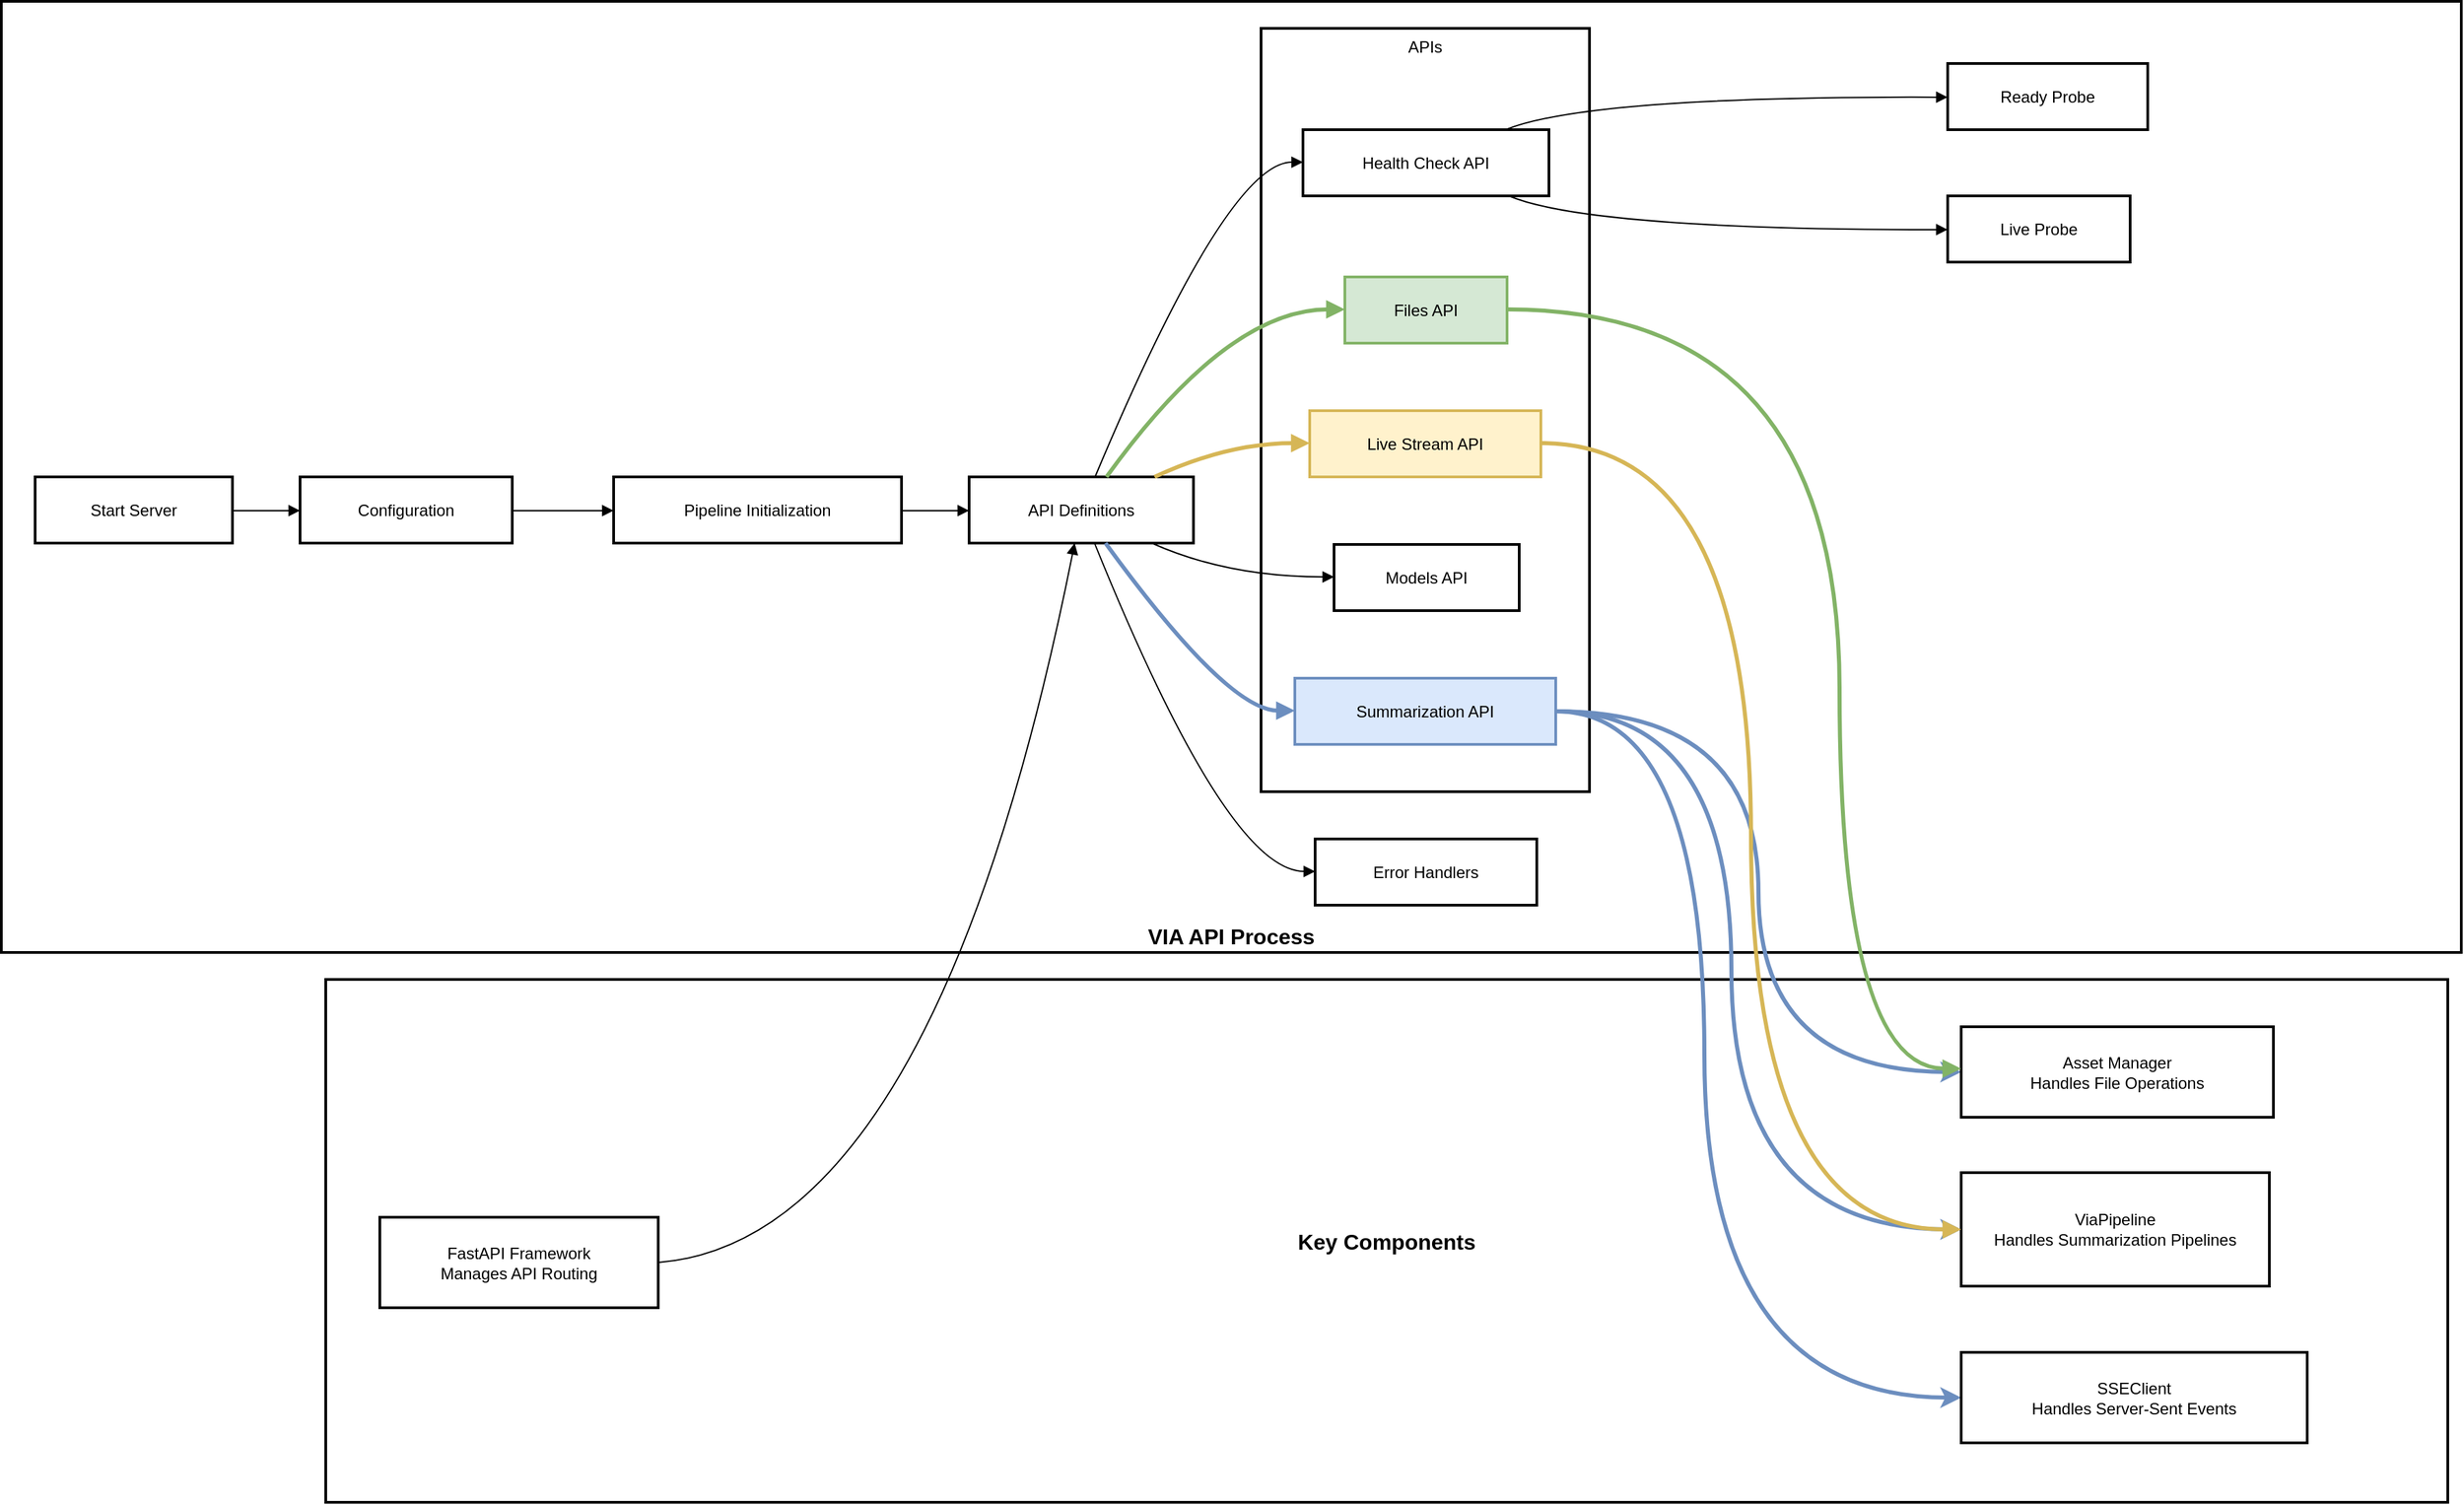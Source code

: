 <mxfile version="24.9.1" pages="5">
  <diagram name="via_pipline.py" id="-bQsaNgwRsByCQ_v_ia1">
    <mxGraphModel dx="1912" dy="984" grid="1" gridSize="10" guides="1" tooltips="1" connect="1" arrows="1" fold="1" page="1" pageScale="1" pageWidth="827" pageHeight="1169" math="0" shadow="0">
      <root>
        <mxCell id="0" />
        <mxCell id="1" parent="0" />
        <mxCell id="suQ4SGihrJFk4x211_iq-1" value="Key Components" style="whiteSpace=wrap;strokeWidth=2;fontSize=16;fontStyle=1" vertex="1" parent="1">
          <mxGeometry x="260" y="744" width="1570" height="387" as="geometry" />
        </mxCell>
        <mxCell id="suQ4SGihrJFk4x211_iq-2" value="VIA API Process" style="whiteSpace=wrap;strokeWidth=2;align=center;verticalAlign=bottom;fontSize=16;fontStyle=1;horizontal=1;" vertex="1" parent="1">
          <mxGeometry x="20" y="20" width="1820" height="704" as="geometry" />
        </mxCell>
        <mxCell id="suQ4SGihrJFk4x211_iq-3" value="APIs" style="whiteSpace=wrap;strokeWidth=2;verticalAlign=top;" vertex="1" parent="1">
          <mxGeometry x="952" y="40" width="243" height="565" as="geometry" />
        </mxCell>
        <mxCell id="suQ4SGihrJFk4x211_iq-4" value="Health Check API" style="whiteSpace=wrap;strokeWidth=2;" vertex="1" parent="1">
          <mxGeometry x="983" y="115" width="182" height="49" as="geometry" />
        </mxCell>
        <mxCell id="suQ4SGihrJFk4x211_iq-5" value="Files API" style="whiteSpace=wrap;strokeWidth=2;fillColor=#d5e8d4;strokeColor=#82b366;" vertex="1" parent="1">
          <mxGeometry x="1014" y="224" width="120" height="49" as="geometry" />
        </mxCell>
        <mxCell id="suQ4SGihrJFk4x211_iq-6" value="Live Stream API" style="whiteSpace=wrap;strokeWidth=2;fillColor=#fff2cc;strokeColor=#d6b656;" vertex="1" parent="1">
          <mxGeometry x="988" y="323" width="171" height="49" as="geometry" />
        </mxCell>
        <mxCell id="suQ4SGihrJFk4x211_iq-7" value="Models API" style="whiteSpace=wrap;strokeWidth=2;" vertex="1" parent="1">
          <mxGeometry x="1006" y="422" width="137" height="49" as="geometry" />
        </mxCell>
        <mxCell id="suQ4SGihrJFk4x211_iq-43" style="edgeStyle=orthogonalEdgeStyle;rounded=0;orthogonalLoop=1;jettySize=auto;html=1;entryX=0;entryY=0.5;entryDx=0;entryDy=0;curved=1;fillColor=#dae8fc;strokeColor=#6c8ebf;strokeWidth=3;" edge="1" parent="1" source="suQ4SGihrJFk4x211_iq-8" target="suQ4SGihrJFk4x211_iq-17">
          <mxGeometry relative="1" as="geometry" />
        </mxCell>
        <mxCell id="suQ4SGihrJFk4x211_iq-44" style="edgeStyle=orthogonalEdgeStyle;rounded=0;orthogonalLoop=1;jettySize=auto;html=1;entryX=0;entryY=0.5;entryDx=0;entryDy=0;curved=1;fillColor=#dae8fc;strokeColor=#6c8ebf;strokeWidth=3;" edge="1" parent="1" source="suQ4SGihrJFk4x211_iq-8" target="suQ4SGihrJFk4x211_iq-18">
          <mxGeometry relative="1" as="geometry">
            <Array as="points">
              <mxPoint x="1300" y="545" />
              <mxPoint x="1300" y="929" />
            </Array>
          </mxGeometry>
        </mxCell>
        <mxCell id="suQ4SGihrJFk4x211_iq-45" style="edgeStyle=orthogonalEdgeStyle;rounded=0;orthogonalLoop=1;jettySize=auto;html=1;entryX=0;entryY=0.5;entryDx=0;entryDy=0;curved=1;fillColor=#dae8fc;strokeColor=#6c8ebf;strokeWidth=3;" edge="1" parent="1" source="suQ4SGihrJFk4x211_iq-8" target="suQ4SGihrJFk4x211_iq-19">
          <mxGeometry relative="1" as="geometry">
            <Array as="points">
              <mxPoint x="1280" y="545" />
              <mxPoint x="1280" y="1053" />
            </Array>
          </mxGeometry>
        </mxCell>
        <mxCell id="suQ4SGihrJFk4x211_iq-8" value="Summarization API" style="whiteSpace=wrap;strokeWidth=2;fillColor=#dae8fc;strokeColor=#6c8ebf;" vertex="1" parent="1">
          <mxGeometry x="977" y="521" width="193" height="49" as="geometry" />
        </mxCell>
        <mxCell id="suQ4SGihrJFk4x211_iq-9" value="Start Server" style="whiteSpace=wrap;strokeWidth=2;" vertex="1" parent="1">
          <mxGeometry x="45" y="372" width="146" height="49" as="geometry" />
        </mxCell>
        <mxCell id="suQ4SGihrJFk4x211_iq-10" value="Configuration" style="whiteSpace=wrap;strokeWidth=2;" vertex="1" parent="1">
          <mxGeometry x="241" y="372" width="157" height="49" as="geometry" />
        </mxCell>
        <mxCell id="suQ4SGihrJFk4x211_iq-11" value="Pipeline Initialization" style="whiteSpace=wrap;strokeWidth=2;" vertex="1" parent="1">
          <mxGeometry x="473" y="372" width="213" height="49" as="geometry" />
        </mxCell>
        <mxCell id="suQ4SGihrJFk4x211_iq-12" value="API Definitions" style="whiteSpace=wrap;strokeWidth=2;" vertex="1" parent="1">
          <mxGeometry x="736" y="372" width="166" height="49" as="geometry" />
        </mxCell>
        <mxCell id="suQ4SGihrJFk4x211_iq-13" value="Error Handlers" style="whiteSpace=wrap;strokeWidth=2;" vertex="1" parent="1">
          <mxGeometry x="992" y="640" width="164" height="49" as="geometry" />
        </mxCell>
        <mxCell id="suQ4SGihrJFk4x211_iq-14" value="Ready Probe" style="whiteSpace=wrap;strokeWidth=2;" vertex="1" parent="1">
          <mxGeometry x="1460" y="66" width="148" height="49" as="geometry" />
        </mxCell>
        <mxCell id="suQ4SGihrJFk4x211_iq-15" value="Live Probe" style="whiteSpace=wrap;strokeWidth=2;" vertex="1" parent="1">
          <mxGeometry x="1460" y="164" width="135" height="49" as="geometry" />
        </mxCell>
        <mxCell id="suQ4SGihrJFk4x211_iq-16" value="FastAPI Framework&#xa;Manages API Routing" style="whiteSpace=wrap;strokeWidth=2;" vertex="1" parent="1">
          <mxGeometry x="300" y="920" width="206" height="67" as="geometry" />
        </mxCell>
        <mxCell id="suQ4SGihrJFk4x211_iq-17" value="Asset Manager&#xa;Handles File Operations" style="whiteSpace=wrap;strokeWidth=2;" vertex="1" parent="1">
          <mxGeometry x="1470" y="779" width="231" height="67" as="geometry" />
        </mxCell>
        <mxCell id="suQ4SGihrJFk4x211_iq-18" value="ViaPipeline&#xa;Handles Summarization Pipelines" style="whiteSpace=wrap;strokeWidth=2;" vertex="1" parent="1">
          <mxGeometry x="1470" y="887" width="228" height="84" as="geometry" />
        </mxCell>
        <mxCell id="suQ4SGihrJFk4x211_iq-19" value="SSEClient&#xa;Handles Server-Sent Events" style="whiteSpace=wrap;strokeWidth=2;" vertex="1" parent="1">
          <mxGeometry x="1470" y="1020" width="256" height="67" as="geometry" />
        </mxCell>
        <mxCell id="suQ4SGihrJFk4x211_iq-20" value="" style="curved=1;startArrow=none;endArrow=block;exitX=1;exitY=0.51;entryX=0;entryY=0.51;rounded=0;" edge="1" parent="1" source="suQ4SGihrJFk4x211_iq-9" target="suQ4SGihrJFk4x211_iq-10">
          <mxGeometry relative="1" as="geometry">
            <Array as="points" />
          </mxGeometry>
        </mxCell>
        <mxCell id="suQ4SGihrJFk4x211_iq-21" value="" style="curved=1;startArrow=none;endArrow=block;exitX=1;exitY=0.51;entryX=0;entryY=0.51;rounded=0;" edge="1" parent="1" source="suQ4SGihrJFk4x211_iq-10" target="suQ4SGihrJFk4x211_iq-11">
          <mxGeometry relative="1" as="geometry">
            <Array as="points" />
          </mxGeometry>
        </mxCell>
        <mxCell id="suQ4SGihrJFk4x211_iq-22" value="" style="curved=1;startArrow=none;endArrow=block;exitX=1;exitY=0.51;entryX=0;entryY=0.51;rounded=0;" edge="1" parent="1" source="suQ4SGihrJFk4x211_iq-11" target="suQ4SGihrJFk4x211_iq-12">
          <mxGeometry relative="1" as="geometry">
            <Array as="points" />
          </mxGeometry>
        </mxCell>
        <mxCell id="suQ4SGihrJFk4x211_iq-23" value="" style="curved=1;startArrow=none;endArrow=block;exitX=0.56;exitY=0.01;entryX=0;entryY=0.49;rounded=0;" edge="1" parent="1" source="suQ4SGihrJFk4x211_iq-12" target="suQ4SGihrJFk4x211_iq-4">
          <mxGeometry relative="1" as="geometry">
            <Array as="points">
              <mxPoint x="927" y="139" />
            </Array>
          </mxGeometry>
        </mxCell>
        <mxCell id="suQ4SGihrJFk4x211_iq-24" value="" style="curved=1;startArrow=none;endArrow=block;exitX=0.61;exitY=0.01;entryX=0;entryY=0.49;rounded=0;fillColor=#d5e8d4;strokeColor=#82b366;strokeWidth=3;" edge="1" parent="1" source="suQ4SGihrJFk4x211_iq-12" target="suQ4SGihrJFk4x211_iq-5">
          <mxGeometry relative="1" as="geometry">
            <Array as="points">
              <mxPoint x="927" y="248" />
            </Array>
          </mxGeometry>
        </mxCell>
        <mxCell id="suQ4SGihrJFk4x211_iq-25" value="" style="curved=1;startArrow=none;endArrow=block;exitX=0.82;exitY=0.01;entryX=0;entryY=0.49;rounded=0;fillColor=#fff2cc;strokeColor=#d6b656;strokeWidth=3;" edge="1" parent="1" source="suQ4SGihrJFk4x211_iq-12" target="suQ4SGihrJFk4x211_iq-6">
          <mxGeometry relative="1" as="geometry">
            <Array as="points">
              <mxPoint x="927" y="347" />
            </Array>
          </mxGeometry>
        </mxCell>
        <mxCell id="suQ4SGihrJFk4x211_iq-26" value="" style="curved=1;startArrow=none;endArrow=block;exitX=0.82;exitY=1.01;entryX=0;entryY=0.49;rounded=0;" edge="1" parent="1" source="suQ4SGihrJFk4x211_iq-12" target="suQ4SGihrJFk4x211_iq-7">
          <mxGeometry relative="1" as="geometry">
            <Array as="points">
              <mxPoint x="927" y="446" />
            </Array>
          </mxGeometry>
        </mxCell>
        <mxCell id="suQ4SGihrJFk4x211_iq-27" value="" style="curved=1;startArrow=none;endArrow=block;exitX=0.61;exitY=1.01;entryX=0;entryY=0.49;rounded=0;fillColor=#dae8fc;strokeColor=#6c8ebf;strokeWidth=3;" edge="1" parent="1" source="suQ4SGihrJFk4x211_iq-12" target="suQ4SGihrJFk4x211_iq-8">
          <mxGeometry relative="1" as="geometry">
            <Array as="points">
              <mxPoint x="927" y="545" />
            </Array>
          </mxGeometry>
        </mxCell>
        <mxCell id="suQ4SGihrJFk4x211_iq-28" value="" style="curved=1;startArrow=none;endArrow=block;exitX=0.56;exitY=1.01;entryX=0;entryY=0.49;rounded=0;" edge="1" parent="1" source="suQ4SGihrJFk4x211_iq-12" target="suQ4SGihrJFk4x211_iq-13">
          <mxGeometry relative="1" as="geometry">
            <Array as="points">
              <mxPoint x="927" y="664" />
            </Array>
          </mxGeometry>
        </mxCell>
        <mxCell id="suQ4SGihrJFk4x211_iq-29" value="" style="curved=1;startArrow=none;endArrow=block;exitX=0.83;exitY=-0.01;entryX=0;entryY=0.51;rounded=0;" edge="1" parent="1" source="suQ4SGihrJFk4x211_iq-4" target="suQ4SGihrJFk4x211_iq-14">
          <mxGeometry relative="1" as="geometry">
            <Array as="points">
              <mxPoint x="1195" y="90" />
            </Array>
          </mxGeometry>
        </mxCell>
        <mxCell id="suQ4SGihrJFk4x211_iq-30" value="" style="curved=1;startArrow=none;endArrow=block;exitX=0.83;exitY=0.99;entryX=0;entryY=0.51;rounded=0;" edge="1" parent="1" source="suQ4SGihrJFk4x211_iq-4" target="suQ4SGihrJFk4x211_iq-15">
          <mxGeometry relative="1" as="geometry">
            <Array as="points">
              <mxPoint x="1195" y="189" />
            </Array>
          </mxGeometry>
        </mxCell>
        <mxCell id="suQ4SGihrJFk4x211_iq-31" value="" style="startArrow=none;endArrow=block;exitX=1;exitY=0.49;rounded=0;edgeStyle=orthogonalEdgeStyle;curved=1;fillColor=#d5e8d4;strokeColor=#82b366;strokeWidth=3;" edge="1" parent="1" source="suQ4SGihrJFk4x211_iq-5">
          <mxGeometry relative="1" as="geometry">
            <Array as="points">
              <mxPoint x="1380" y="248" />
              <mxPoint x="1380" y="810" />
            </Array>
            <mxPoint x="1470" y="810" as="targetPoint" />
          </mxGeometry>
        </mxCell>
        <mxCell id="suQ4SGihrJFk4x211_iq-32" value="" style="startArrow=none;endArrow=block;exitX=1;exitY=0.49;entryX=0;entryY=0.5;rounded=0;entryDx=0;entryDy=0;edgeStyle=orthogonalEdgeStyle;curved=1;fillColor=#fff2cc;strokeColor=#d6b656;strokeWidth=3;" edge="1" parent="1" source="suQ4SGihrJFk4x211_iq-6" target="suQ4SGihrJFk4x211_iq-18">
          <mxGeometry relative="1" as="geometry" />
        </mxCell>
        <mxCell id="suQ4SGihrJFk4x211_iq-36" value="" style="curved=1;startArrow=none;endArrow=block;exitX=1;exitY=0.5;entryX=0.47;entryY=1.01;rounded=0;" edge="1" parent="1" source="suQ4SGihrJFk4x211_iq-16" target="suQ4SGihrJFk4x211_iq-12">
          <mxGeometry relative="1" as="geometry">
            <Array as="points">
              <mxPoint x="711" y="937" />
            </Array>
          </mxGeometry>
        </mxCell>
      </root>
    </mxGraphModel>
  </diagram>
  <diagram id="bR1P8zDqAV5XDnvWCLIB" name="better_via_pipline">
    <mxGraphModel dx="1109" dy="2037" grid="1" gridSize="10" guides="1" tooltips="1" connect="1" arrows="1" fold="1" page="1" pageScale="1" pageWidth="827" pageHeight="1169" math="0" shadow="0">
      <root>
        <mxCell id="0" />
        <mxCell id="1" parent="0" />
        <mxCell id="FegyAu5vltgs20GAI60T-1" value="Exception Handlers" style="whiteSpace=wrap;strokeWidth=2;verticalAlign=top;fontStyle=1;fontFamily=Helvetica;fontSize=20;" vertex="1" parent="1">
          <mxGeometry x="1200" y="220" width="300" height="300" as="geometry" />
        </mxCell>
        <mxCell id="FegyAu5vltgs20GAI60T-10" value="Models API" style="whiteSpace=wrap;strokeWidth=2;verticalAlign=top;fontFamily=Helvetica;fontStyle=1;fontSize=20;" vertex="1" parent="1">
          <mxGeometry x="2120" y="570" width="281" height="248" as="geometry" />
        </mxCell>
        <mxCell id="FegyAu5vltgs20GAI60T-11" value="list_models()" style="whiteSpace=wrap;strokeWidth=2;" vertex="1" parent="FegyAu5vltgs20GAI60T-10">
          <mxGeometry x="72" y="46" width="153" height="49" as="geometry" />
        </mxCell>
        <mxCell id="FegyAu5vltgs20GAI60T-12" value="Return List of Models" style="whiteSpace=wrap;strokeWidth=2;" vertex="1" parent="FegyAu5vltgs20GAI60T-10">
          <mxGeometry x="43" y="170" width="211" height="49" as="geometry" />
        </mxCell>
        <mxCell id="FegyAu5vltgs20GAI60T-13" value="" style="curved=1;startArrow=none;endArrow=block;exitX=0.5;exitY=0.99;entryX=0.5;entryY=-0.01;rounded=0;" edge="1" parent="FegyAu5vltgs20GAI60T-10" source="FegyAu5vltgs20GAI60T-11" target="FegyAu5vltgs20GAI60T-12">
          <mxGeometry relative="1" as="geometry">
            <Array as="points" />
          </mxGeometry>
        </mxCell>
        <mxCell id="FegyAu5vltgs20GAI60T-14" value="Live Stream API" style="whiteSpace=wrap;strokeWidth=2;verticalAlign=top;fontFamily=Helvetica;fontStyle=1;fontSize=20;" vertex="1" parent="1">
          <mxGeometry x="2230" y="290" width="811" height="248" as="geometry" />
        </mxCell>
        <mxCell id="FegyAu5vltgs20GAI60T-15" value="add_live_stream()" style="whiteSpace=wrap;strokeWidth=2;" vertex="1" parent="FegyAu5vltgs20GAI60T-14">
          <mxGeometry x="43" y="46" width="190" height="49" as="geometry" />
        </mxCell>
        <mxCell id="FegyAu5vltgs20GAI60T-16" value="Add Live Stream" style="whiteSpace=wrap;strokeWidth=2;" vertex="1" parent="FegyAu5vltgs20GAI60T-14">
          <mxGeometry x="49" y="170" width="178" height="49" as="geometry" />
        </mxCell>
        <mxCell id="FegyAu5vltgs20GAI60T-17" value="list_live_stream()" style="whiteSpace=wrap;strokeWidth=2;" vertex="1" parent="FegyAu5vltgs20GAI60T-14">
          <mxGeometry x="311" y="46" width="186" height="49" as="geometry" />
        </mxCell>
        <mxCell id="FegyAu5vltgs20GAI60T-18" value="Return List of Live Streams" style="whiteSpace=wrap;strokeWidth=2;" vertex="1" parent="FegyAu5vltgs20GAI60T-14">
          <mxGeometry x="277" y="170" width="254" height="49" as="geometry" />
        </mxCell>
        <mxCell id="FegyAu5vltgs20GAI60T-19" value="delete_live_stream()" style="whiteSpace=wrap;strokeWidth=2;" vertex="1" parent="FegyAu5vltgs20GAI60T-14">
          <mxGeometry x="574" y="46" width="210" height="49" as="geometry" />
        </mxCell>
        <mxCell id="FegyAu5vltgs20GAI60T-20" value="Delete Live Stream" style="whiteSpace=wrap;strokeWidth=2;" vertex="1" parent="FegyAu5vltgs20GAI60T-14">
          <mxGeometry x="581" y="170" width="197" height="49" as="geometry" />
        </mxCell>
        <mxCell id="FegyAu5vltgs20GAI60T-21" value="" style="curved=1;startArrow=none;endArrow=block;exitX=0.5;exitY=0.99;entryX=0.5;entryY=-0.01;rounded=0;" edge="1" parent="FegyAu5vltgs20GAI60T-14" source="FegyAu5vltgs20GAI60T-15" target="FegyAu5vltgs20GAI60T-16">
          <mxGeometry relative="1" as="geometry">
            <Array as="points" />
          </mxGeometry>
        </mxCell>
        <mxCell id="FegyAu5vltgs20GAI60T-22" value="" style="curved=1;startArrow=none;endArrow=block;exitX=0.5;exitY=0.99;entryX=0.5;entryY=-0.01;rounded=0;" edge="1" parent="FegyAu5vltgs20GAI60T-14" source="FegyAu5vltgs20GAI60T-17" target="FegyAu5vltgs20GAI60T-18">
          <mxGeometry relative="1" as="geometry">
            <Array as="points" />
          </mxGeometry>
        </mxCell>
        <mxCell id="FegyAu5vltgs20GAI60T-23" value="" style="curved=1;startArrow=none;endArrow=block;exitX=0.5;exitY=0.99;entryX=0.5;entryY=-0.01;rounded=0;" edge="1" parent="FegyAu5vltgs20GAI60T-14" source="FegyAu5vltgs20GAI60T-19" target="FegyAu5vltgs20GAI60T-20">
          <mxGeometry relative="1" as="geometry">
            <Array as="points" />
          </mxGeometry>
        </mxCell>
        <mxCell id="FegyAu5vltgs20GAI60T-24" value="Files API" style="whiteSpace=wrap;strokeWidth=2;verticalAlign=top;fontFamily=Helvetica;fontStyle=1;fontSize=20;" vertex="1" parent="1">
          <mxGeometry x="1520" y="-120" width="1415" height="372" as="geometry" />
        </mxCell>
        <mxCell id="FegyAu5vltgs20GAI60T-25" value="add_video_file()" style="whiteSpace=wrap;strokeWidth=2;" vertex="1" parent="FegyAu5vltgs20GAI60T-24">
          <mxGeometry x="157" y="46" width="177" height="49" as="geometry" />
        </mxCell>
        <mxCell id="FegyAu5vltgs20GAI60T-26" value="Upload Video File" style="whiteSpace=wrap;strokeWidth=2;" vertex="1" parent="FegyAu5vltgs20GAI60T-24">
          <mxGeometry x="43" y="170" width="186" height="49" as="geometry" />
        </mxCell>
        <mxCell id="FegyAu5vltgs20GAI60T-27" value="Validate File" style="whiteSpace=wrap;strokeWidth=2;" vertex="1" parent="FegyAu5vltgs20GAI60T-24">
          <mxGeometry x="279" y="170" width="151" height="49" as="geometry" />
        </mxCell>
        <mxCell id="FegyAu5vltgs20GAI60T-28" value="Store File" style="whiteSpace=wrap;strokeWidth=2;" vertex="1" parent="FegyAu5vltgs20GAI60T-24">
          <mxGeometry x="290" y="294" width="129" height="49" as="geometry" />
        </mxCell>
        <mxCell id="FegyAu5vltgs20GAI60T-29" value="delete_video_file()" style="whiteSpace=wrap;strokeWidth=2;" vertex="1" parent="FegyAu5vltgs20GAI60T-24">
          <mxGeometry x="480" y="170" width="197" height="49" as="geometry" />
        </mxCell>
        <mxCell id="FegyAu5vltgs20GAI60T-30" value="Delete File" style="whiteSpace=wrap;strokeWidth=2;" vertex="1" parent="FegyAu5vltgs20GAI60T-24">
          <mxGeometry x="509" y="294" width="139" height="49" as="geometry" />
        </mxCell>
        <mxCell id="FegyAu5vltgs20GAI60T-31" value="list_video_files()" style="whiteSpace=wrap;strokeWidth=2;" vertex="1" parent="FegyAu5vltgs20GAI60T-24">
          <mxGeometry x="727" y="170" width="180" height="49" as="geometry" />
        </mxCell>
        <mxCell id="FegyAu5vltgs20GAI60T-32" value="Return List of Files" style="whiteSpace=wrap;strokeWidth=2;" vertex="1" parent="FegyAu5vltgs20GAI60T-24">
          <mxGeometry x="719" y="294" width="195" height="49" as="geometry" />
        </mxCell>
        <mxCell id="FegyAu5vltgs20GAI60T-33" value="get_file_info()" style="whiteSpace=wrap;strokeWidth=2;" vertex="1" parent="FegyAu5vltgs20GAI60T-24">
          <mxGeometry x="969" y="170" width="163" height="49" as="geometry" />
        </mxCell>
        <mxCell id="FegyAu5vltgs20GAI60T-34" value="Return File Info" style="whiteSpace=wrap;strokeWidth=2;" vertex="1" parent="FegyAu5vltgs20GAI60T-24">
          <mxGeometry x="965" y="294" width="172" height="49" as="geometry" />
        </mxCell>
        <mxCell id="FegyAu5vltgs20GAI60T-35" value="get_file_content()" style="whiteSpace=wrap;strokeWidth=2;" vertex="1" parent="FegyAu5vltgs20GAI60T-24">
          <mxGeometry x="1191" y="170" width="191" height="49" as="geometry" />
        </mxCell>
        <mxCell id="FegyAu5vltgs20GAI60T-36" value="Return File Content" style="whiteSpace=wrap;strokeWidth=2;" vertex="1" parent="FegyAu5vltgs20GAI60T-24">
          <mxGeometry x="1186" y="294" width="201" height="49" as="geometry" />
        </mxCell>
        <mxCell id="FegyAu5vltgs20GAI60T-37" value="" style="curved=1;startArrow=none;endArrow=block;exitX=0.25;exitY=0.99;entryX=0.5;entryY=-0.01;rounded=0;" edge="1" parent="FegyAu5vltgs20GAI60T-24" source="FegyAu5vltgs20GAI60T-25" target="FegyAu5vltgs20GAI60T-26">
          <mxGeometry relative="1" as="geometry">
            <Array as="points">
              <mxPoint x="136" y="132" />
            </Array>
          </mxGeometry>
        </mxCell>
        <mxCell id="FegyAu5vltgs20GAI60T-38" value="" style="curved=1;startArrow=none;endArrow=block;exitX=0.74;exitY=0.99;entryX=0.5;entryY=-0.01;rounded=0;" edge="1" parent="FegyAu5vltgs20GAI60T-24" source="FegyAu5vltgs20GAI60T-25" target="FegyAu5vltgs20GAI60T-27">
          <mxGeometry relative="1" as="geometry">
            <Array as="points">
              <mxPoint x="355" y="132" />
            </Array>
          </mxGeometry>
        </mxCell>
        <mxCell id="FegyAu5vltgs20GAI60T-39" value="" style="curved=1;startArrow=none;endArrow=block;exitX=0.5;exitY=0.99;entryX=0.5;entryY=-0.01;rounded=0;" edge="1" parent="FegyAu5vltgs20GAI60T-24" source="FegyAu5vltgs20GAI60T-27" target="FegyAu5vltgs20GAI60T-28">
          <mxGeometry relative="1" as="geometry">
            <Array as="points" />
          </mxGeometry>
        </mxCell>
        <mxCell id="FegyAu5vltgs20GAI60T-40" value="" style="curved=1;startArrow=none;endArrow=block;exitX=0.5;exitY=0.99;entryX=0.5;entryY=-0.01;rounded=0;" edge="1" parent="FegyAu5vltgs20GAI60T-24" source="FegyAu5vltgs20GAI60T-29" target="FegyAu5vltgs20GAI60T-30">
          <mxGeometry relative="1" as="geometry">
            <Array as="points" />
          </mxGeometry>
        </mxCell>
        <mxCell id="FegyAu5vltgs20GAI60T-41" value="" style="curved=1;startArrow=none;endArrow=block;exitX=0.5;exitY=0.99;entryX=0.5;entryY=-0.01;rounded=0;" edge="1" parent="FegyAu5vltgs20GAI60T-24" source="FegyAu5vltgs20GAI60T-31" target="FegyAu5vltgs20GAI60T-32">
          <mxGeometry relative="1" as="geometry">
            <Array as="points" />
          </mxGeometry>
        </mxCell>
        <mxCell id="FegyAu5vltgs20GAI60T-42" value="" style="curved=1;startArrow=none;endArrow=block;exitX=0.5;exitY=0.99;entryX=0.5;entryY=-0.01;rounded=0;" edge="1" parent="FegyAu5vltgs20GAI60T-24" source="FegyAu5vltgs20GAI60T-33" target="FegyAu5vltgs20GAI60T-34">
          <mxGeometry relative="1" as="geometry">
            <Array as="points" />
          </mxGeometry>
        </mxCell>
        <mxCell id="FegyAu5vltgs20GAI60T-43" value="" style="curved=1;startArrow=none;endArrow=block;exitX=0.5;exitY=0.99;entryX=0.5;entryY=-0.01;rounded=0;" edge="1" parent="FegyAu5vltgs20GAI60T-24" source="FegyAu5vltgs20GAI60T-35" target="FegyAu5vltgs20GAI60T-36">
          <mxGeometry relative="1" as="geometry">
            <Array as="points" />
          </mxGeometry>
        </mxCell>
        <mxCell id="FegyAu5vltgs20GAI60T-44" value="Health Check API" style="whiteSpace=wrap;strokeWidth=2;verticalAlign=top;fontFamily=Helvetica;fontStyle=1;fontSize=20;" vertex="1" parent="1">
          <mxGeometry x="1181" y="560" width="573" height="248" as="geometry" />
        </mxCell>
        <mxCell id="FegyAu5vltgs20GAI60T-45" value="health_ready_probe()" style="whiteSpace=wrap;strokeWidth=2;" vertex="1" parent="FegyAu5vltgs20GAI60T-44">
          <mxGeometry x="51" y="46" width="216" height="49" as="geometry" />
        </mxCell>
        <mxCell id="FegyAu5vltgs20GAI60T-46" value="Return Readiness Status" style="whiteSpace=wrap;strokeWidth=2;" vertex="1" parent="FegyAu5vltgs20GAI60T-44">
          <mxGeometry x="43" y="170" width="231" height="49" as="geometry" />
        </mxCell>
        <mxCell id="FegyAu5vltgs20GAI60T-47" value="health_live_probe()" style="whiteSpace=wrap;strokeWidth=2;" vertex="1" parent="FegyAu5vltgs20GAI60T-44">
          <mxGeometry x="334" y="46" width="202" height="49" as="geometry" />
        </mxCell>
        <mxCell id="FegyAu5vltgs20GAI60T-48" value="Return Liveness Status" style="whiteSpace=wrap;strokeWidth=2;" vertex="1" parent="FegyAu5vltgs20GAI60T-44">
          <mxGeometry x="324" y="170" width="221" height="49" as="geometry" />
        </mxCell>
        <mxCell id="FegyAu5vltgs20GAI60T-49" value="" style="curved=1;startArrow=none;endArrow=block;exitX=0.5;exitY=0.99;entryX=0.5;entryY=-0.01;rounded=0;" edge="1" parent="FegyAu5vltgs20GAI60T-44" source="FegyAu5vltgs20GAI60T-45" target="FegyAu5vltgs20GAI60T-46">
          <mxGeometry relative="1" as="geometry">
            <Array as="points" />
          </mxGeometry>
        </mxCell>
        <mxCell id="FegyAu5vltgs20GAI60T-50" value="" style="curved=1;startArrow=none;endArrow=block;exitX=0.5;exitY=0.99;entryX=0.5;entryY=-0.01;rounded=0;" edge="1" parent="FegyAu5vltgs20GAI60T-44" source="FegyAu5vltgs20GAI60T-47" target="FegyAu5vltgs20GAI60T-48">
          <mxGeometry relative="1" as="geometry">
            <Array as="points" />
          </mxGeometry>
        </mxCell>
        <mxCell id="EMij9zx5z_txiVkKHvW7-8" style="edgeStyle=orthogonalEdgeStyle;rounded=0;orthogonalLoop=1;jettySize=auto;html=1;entryX=0;entryY=0.75;entryDx=0;entryDy=0;curved=1;" edge="1" parent="1" source="FegyAu5vltgs20GAI60T-51" target="FegyAu5vltgs20GAI60T-14">
          <mxGeometry relative="1" as="geometry" />
        </mxCell>
        <mxCell id="EMij9zx5z_txiVkKHvW7-9" style="edgeStyle=orthogonalEdgeStyle;rounded=0;orthogonalLoop=1;jettySize=auto;html=1;curved=1;entryX=0.25;entryY=0;entryDx=0;entryDy=0;" edge="1" parent="1" source="FegyAu5vltgs20GAI60T-51" target="FegyAu5vltgs20GAI60T-10">
          <mxGeometry relative="1" as="geometry" />
        </mxCell>
        <mxCell id="EMij9zx5z_txiVkKHvW7-14" style="edgeStyle=orthogonalEdgeStyle;rounded=0;orthogonalLoop=1;jettySize=auto;html=1;entryX=0.25;entryY=1;entryDx=0;entryDy=0;curved=1;exitX=1;exitY=0.5;exitDx=0;exitDy=0;" edge="1" parent="1" source="FegyAu5vltgs20GAI60T-51" target="FegyAu5vltgs20GAI60T-24">
          <mxGeometry relative="1" as="geometry">
            <mxPoint x="1754" y="440" as="sourcePoint" />
          </mxGeometry>
        </mxCell>
        <mxCell id="EMij9zx5z_txiVkKHvW7-15" style="edgeStyle=entityRelationEdgeStyle;rounded=0;orthogonalLoop=1;jettySize=auto;html=1;entryX=1;entryY=0.5;entryDx=0;entryDy=0;dashed=1;dashPattern=1 1;" edge="1" parent="1" source="FegyAu5vltgs20GAI60T-51" target="FegyAu5vltgs20GAI60T-57">
          <mxGeometry relative="1" as="geometry" />
        </mxCell>
        <mxCell id="EMij9zx5z_txiVkKHvW7-16" style="edgeStyle=entityRelationEdgeStyle;rounded=0;orthogonalLoop=1;jettySize=auto;html=1;entryX=1;entryY=0.5;entryDx=0;entryDy=0;dashed=1;dashPattern=1 1;" edge="1" parent="1" source="FegyAu5vltgs20GAI60T-51" target="FegyAu5vltgs20GAI60T-58">
          <mxGeometry relative="1" as="geometry" />
        </mxCell>
        <mxCell id="EMij9zx5z_txiVkKHvW7-17" style="edgeStyle=entityRelationEdgeStyle;rounded=0;orthogonalLoop=1;jettySize=auto;html=1;entryX=1;entryY=0.5;entryDx=0;entryDy=0;dashed=1;dashPattern=1 1;" edge="1" parent="1" source="FegyAu5vltgs20GAI60T-51" target="FegyAu5vltgs20GAI60T-59">
          <mxGeometry relative="1" as="geometry" />
        </mxCell>
        <mxCell id="EMij9zx5z_txiVkKHvW7-18" style="edgeStyle=entityRelationEdgeStyle;rounded=0;orthogonalLoop=1;jettySize=auto;html=1;entryX=1;entryY=0.5;entryDx=0;entryDy=0;dashed=1;dashPattern=1 1;" edge="1" parent="1" source="FegyAu5vltgs20GAI60T-51" target="FegyAu5vltgs20GAI60T-60">
          <mxGeometry relative="1" as="geometry" />
        </mxCell>
        <mxCell id="EMij9zx5z_txiVkKHvW7-19" style="edgeStyle=orthogonalEdgeStyle;rounded=0;orthogonalLoop=1;jettySize=auto;html=1;exitX=0.25;exitY=1;exitDx=0;exitDy=0;curved=1;" edge="1" parent="1" source="FegyAu5vltgs20GAI60T-51" target="FegyAu5vltgs20GAI60T-44">
          <mxGeometry relative="1" as="geometry" />
        </mxCell>
        <mxCell id="FegyAu5vltgs20GAI60T-51" value="User Request" style="whiteSpace=wrap;strokeWidth=2;fontFamily=Helvetica;fontStyle=1;fontSize=20;" vertex="1" parent="1">
          <mxGeometry x="1600" y="451" width="154" height="49" as="geometry" />
        </mxCell>
        <mxCell id="FegyAu5vltgs20GAI60T-57" value="handle_validation_error()" style="whiteSpace=wrap;strokeWidth=2;" vertex="1" parent="1">
          <mxGeometry x="1228" y="270" width="244" height="40" as="geometry" />
        </mxCell>
        <mxCell id="FegyAu5vltgs20GAI60T-58" value="handle_via_exception()" style="whiteSpace=wrap;strokeWidth=2;" vertex="1" parent="1">
          <mxGeometry x="1236" y="330" width="228" height="40" as="geometry" />
        </mxCell>
        <mxCell id="FegyAu5vltgs20GAI60T-59" value="handle_http_exception()" style="whiteSpace=wrap;strokeWidth=2;" vertex="1" parent="1">
          <mxGeometry x="1231" y="390" width="238" height="40" as="geometry" />
        </mxCell>
        <mxCell id="FegyAu5vltgs20GAI60T-60" value="handle_via_exception(Exception)" style="whiteSpace=wrap;strokeWidth=2;" vertex="1" parent="1">
          <mxGeometry x="1222" y="452" width="256" height="48" as="geometry" />
        </mxCell>
        <mxCell id="EMij9zx5z_txiVkKHvW7-13" value="" style="edgeStyle=orthogonalEdgeStyle;rounded=0;orthogonalLoop=1;jettySize=auto;html=1;curved=1;entryX=0.25;entryY=0;entryDx=0;entryDy=0;" edge="1" parent="1" source="FegyAu5vltgs20GAI60T-51" target="FegyAu5vltgs20GAI60T-2">
          <mxGeometry relative="1" as="geometry">
            <mxPoint x="1677" y="419" as="sourcePoint" />
            <mxPoint x="2351" y="113" as="targetPoint" />
          </mxGeometry>
        </mxCell>
        <mxCell id="FegyAu5vltgs20GAI60T-2" value="Summarization API" style="whiteSpace=wrap;strokeWidth=2;verticalAlign=top;fontFamily=Helvetica;fontStyle=1;fontSize=20;" vertex="1" parent="1">
          <mxGeometry x="1773" y="570" width="318" height="496" as="geometry" />
        </mxCell>
        <mxCell id="FegyAu5vltgs20GAI60T-3" value="summarize()" style="whiteSpace=wrap;strokeWidth=2;" vertex="1" parent="FegyAu5vltgs20GAI60T-2">
          <mxGeometry x="93" y="46" width="149" height="49" as="geometry" />
        </mxCell>
        <mxCell id="FegyAu5vltgs20GAI60T-4" value="Validate Request" style="whiteSpace=wrap;strokeWidth=2;" vertex="1" parent="FegyAu5vltgs20GAI60T-2">
          <mxGeometry x="76" y="170" width="181" height="49" as="geometry" />
        </mxCell>
        <mxCell id="FegyAu5vltgs20GAI60T-5" value="Process Summarization" style="whiteSpace=wrap;strokeWidth=2;" vertex="1" parent="FegyAu5vltgs20GAI60T-2">
          <mxGeometry x="55" y="294" width="224" height="49" as="geometry" />
        </mxCell>
        <mxCell id="FegyAu5vltgs20GAI60T-6" value="Return Summary Response" style="whiteSpace=wrap;strokeWidth=2;" vertex="1" parent="FegyAu5vltgs20GAI60T-2">
          <mxGeometry x="43" y="418" width="248" height="49" as="geometry" />
        </mxCell>
        <mxCell id="FegyAu5vltgs20GAI60T-7" value="" style="curved=1;startArrow=none;endArrow=block;exitX=0.5;exitY=0.99;entryX=0.5;entryY=-0.01;rounded=0;" edge="1" parent="FegyAu5vltgs20GAI60T-2" source="FegyAu5vltgs20GAI60T-3" target="FegyAu5vltgs20GAI60T-4">
          <mxGeometry relative="1" as="geometry">
            <Array as="points" />
          </mxGeometry>
        </mxCell>
        <mxCell id="FegyAu5vltgs20GAI60T-8" value="" style="curved=1;startArrow=none;endArrow=block;exitX=0.5;exitY=0.99;entryX=0.5;entryY=-0.01;rounded=0;" edge="1" parent="FegyAu5vltgs20GAI60T-2" source="FegyAu5vltgs20GAI60T-4" target="FegyAu5vltgs20GAI60T-5">
          <mxGeometry relative="1" as="geometry">
            <Array as="points" />
          </mxGeometry>
        </mxCell>
        <mxCell id="FegyAu5vltgs20GAI60T-9" value="" style="curved=1;startArrow=none;endArrow=block;exitX=0.5;exitY=0.99;entryX=0.5;entryY=-0.01;rounded=0;" edge="1" parent="FegyAu5vltgs20GAI60T-2" source="FegyAu5vltgs20GAI60T-5" target="FegyAu5vltgs20GAI60T-6">
          <mxGeometry relative="1" as="geometry">
            <Array as="points" />
          </mxGeometry>
        </mxCell>
      </root>
    </mxGraphModel>
  </diagram>
  <diagram id="9SBWbjS_fOtWewQwvcsn" name="client/summarization.py">
    <mxGraphModel dx="2049" dy="2223" grid="1" gridSize="10" guides="1" tooltips="1" connect="1" arrows="1" fold="1" page="1" pageScale="1" pageWidth="827" pageHeight="1169" math="0" shadow="0">
      <root>
        <mxCell id="0" />
        <mxCell id="1" parent="0" />
        <mxCell id="Hwj4x7cwm4mXb5QrM_J7-1" value="Key Functions" style="whiteSpace=wrap;strokeWidth=2;fontStyle=1;fontSize=23;fillColor=#ffe6cc;strokeColor=#d79b00;" vertex="1" parent="1">
          <mxGeometry x="490" y="320" width="450" height="820" as="geometry" />
        </mxCell>
        <mxCell id="Hwj4x7cwm4mXb5QrM_J7-2" value="Video Summarization Process" style="whiteSpace=wrap;strokeWidth=2;verticalAlign=top;align=right;fontStyle=1;fontSize=23;fillColor=#dae8fc;strokeColor=#6c8ebf;" vertex="1" parent="1">
          <mxGeometry x="954.5" y="-188" width="343" height="1598" as="geometry" />
        </mxCell>
        <mxCell id="Hwj4x7cwm4mXb5QrM_J7-3" value="Backend Processing" style="whiteSpace=wrap;strokeWidth=2;fontStyle=1;fontSize=23;verticalAlign=top;" vertex="1" parent="1">
          <mxGeometry x="990" y="480" width="280" height="425" as="geometry" />
        </mxCell>
        <mxCell id="Hwj4x7cwm4mXb5QrM_J7-4" value="User Interaction" style="whiteSpace=wrap;strokeWidth=2;verticalAlign=bottom;align=center;fontStyle=1;fontSize=23;" vertex="1" parent="1">
          <mxGeometry x="1007" y="-40" width="240" height="340" as="geometry" />
        </mxCell>
        <mxCell id="Hwj4x7cwm4mXb5QrM_J7-5" value="Start Video Summarization" style="whiteSpace=wrap;strokeWidth=2;fillColor=#ffe6cc;strokeColor=#d79b00;" vertex="1" parent="1">
          <mxGeometry x="1032.75" y="-120" width="186.5" height="49" as="geometry" />
        </mxCell>
        <mxCell id="lRjIgxxxqGjfRbV4y0zQ-2" style="edgeStyle=orthogonalEdgeStyle;rounded=0;orthogonalLoop=1;jettySize=auto;html=1;curved=1;exitX=0;exitY=0.5;exitDx=0;exitDy=0;entryX=0.5;entryY=0;entryDx=0;entryDy=0;" edge="1" parent="1" source="Hwj4x7cwm4mXb5QrM_J7-6" target="Hwj4x7cwm4mXb5QrM_J7-15">
          <mxGeometry relative="1" as="geometry">
            <mxPoint x="591" y="343" as="targetPoint" />
          </mxGeometry>
        </mxCell>
        <mxCell id="Hwj4x7cwm4mXb5QrM_J7-6" value="Upload/Select Video" style="whiteSpace=wrap;strokeWidth=2;" vertex="1" parent="1">
          <mxGeometry x="1022" y="4" width="208" height="49" as="geometry" />
        </mxCell>
        <mxCell id="lRjIgxxxqGjfRbV4y0zQ-3" style="edgeStyle=orthogonalEdgeStyle;rounded=0;orthogonalLoop=1;jettySize=auto;html=1;entryX=0.5;entryY=0;entryDx=0;entryDy=0;curved=1;exitX=0;exitY=0.5;exitDx=0;exitDy=0;" edge="1" parent="1" source="Hwj4x7cwm4mXb5QrM_J7-7" target="Hwj4x7cwm4mXb5QrM_J7-15">
          <mxGeometry relative="1" as="geometry" />
        </mxCell>
        <mxCell id="Hwj4x7cwm4mXb5QrM_J7-7" value="Configure Parameters" style="whiteSpace=wrap;strokeWidth=2;" vertex="1" parent="1">
          <mxGeometry x="1018.5" y="90" width="215" height="49" as="geometry" />
        </mxCell>
        <mxCell id="lRjIgxxxqGjfRbV4y0zQ-4" style="edgeStyle=orthogonalEdgeStyle;rounded=0;orthogonalLoop=1;jettySize=auto;html=1;entryX=0.5;entryY=0;entryDx=0;entryDy=0;curved=1;exitX=0;exitY=0.5;exitDx=0;exitDy=0;" edge="1" parent="1" source="Hwj4x7cwm4mXb5QrM_J7-8" target="Hwj4x7cwm4mXb5QrM_J7-15">
          <mxGeometry relative="1" as="geometry" />
        </mxCell>
        <mxCell id="Hwj4x7cwm4mXb5QrM_J7-8" value="Summarize Button" style="whiteSpace=wrap;strokeWidth=2;" vertex="1" parent="1">
          <mxGeometry x="1030.5" y="180" width="191" height="49" as="geometry" />
        </mxCell>
        <mxCell id="Hwj4x7cwm4mXb5QrM_J7-9" value="Upload File to Backend" style="whiteSpace=wrap;strokeWidth=2;" vertex="1" parent="1">
          <mxGeometry x="1015" y="530" width="226" height="49" as="geometry" />
        </mxCell>
        <mxCell id="Hwj4x7cwm4mXb5QrM_J7-10" value="Select Model" style="whiteSpace=wrap;strokeWidth=2;" vertex="1" parent="1">
          <mxGeometry x="1052" y="629" width="152" height="49" as="geometry" />
        </mxCell>
        <mxCell id="Hwj4x7cwm4mXb5QrM_J7-11" value="Process Video in Chunks" style="whiteSpace=wrap;strokeWidth=2;" vertex="1" parent="1">
          <mxGeometry x="1012" y="728" width="231" height="49" as="geometry" />
        </mxCell>
        <mxCell id="lRjIgxxxqGjfRbV4y0zQ-8" style="edgeStyle=orthogonalEdgeStyle;rounded=0;orthogonalLoop=1;jettySize=auto;html=1;curved=1;exitX=0.5;exitY=1;exitDx=0;exitDy=0;" edge="1" parent="1" source="Hwj4x7cwm4mXb5QrM_J7-12" target="Hwj4x7cwm4mXb5QrM_J7-16">
          <mxGeometry relative="1" as="geometry" />
        </mxCell>
        <mxCell id="Hwj4x7cwm4mXb5QrM_J7-12" value="Generate Summary" style="whiteSpace=wrap;strokeWidth=2;" vertex="1" parent="1">
          <mxGeometry x="1028" y="827" width="198" height="49" as="geometry" />
        </mxCell>
        <mxCell id="Hwj4x7cwm4mXb5QrM_J7-13" value="Display Summary in Chatbot" style="whiteSpace=wrap;strokeWidth=2;" vertex="1" parent="1">
          <mxGeometry x="1026" y="1230" width="200" height="67" as="geometry" />
        </mxCell>
        <mxCell id="Hwj4x7cwm4mXb5QrM_J7-14" value="End Process" style="whiteSpace=wrap;strokeWidth=2;" vertex="1" parent="1">
          <mxGeometry x="1054" y="1330" width="144" height="49" as="geometry" />
        </mxCell>
        <mxCell id="lRjIgxxxqGjfRbV4y0zQ-1" style="edgeStyle=orthogonalEdgeStyle;rounded=0;orthogonalLoop=1;jettySize=auto;html=1;entryX=0;entryY=0.5;entryDx=0;entryDy=0;curved=1;exitX=0.5;exitY=1;exitDx=0;exitDy=0;" edge="1" parent="1" source="Hwj4x7cwm4mXb5QrM_J7-15" target="Hwj4x7cwm4mXb5QrM_J7-9">
          <mxGeometry relative="1" as="geometry" />
        </mxCell>
        <mxCell id="Hwj4x7cwm4mXb5QrM_J7-15" value="summarize()&#xa;Initiate video processing" style="whiteSpace=wrap;strokeWidth=2;fillColor=#e1d5e7;strokeColor=#9673a6;" vertex="1" parent="1">
          <mxGeometry x="645" y="350" width="235" height="67" as="geometry" />
        </mxCell>
        <mxCell id="Hwj4x7cwm4mXb5QrM_J7-34" style="edgeStyle=orthogonalEdgeStyle;rounded=0;orthogonalLoop=1;jettySize=auto;html=1;exitX=0.5;exitY=1;exitDx=0;exitDy=0;curved=1;" edge="1" parent="1" source="Hwj4x7cwm4mXb5QrM_J7-16" target="Hwj4x7cwm4mXb5QrM_J7-13">
          <mxGeometry relative="1" as="geometry" />
        </mxCell>
        <mxCell id="Y4U4-awYcDceY2CD3awR-9" style="edgeStyle=orthogonalEdgeStyle;rounded=0;orthogonalLoop=1;jettySize=auto;html=1;exitX=0;exitY=0.5;exitDx=0;exitDy=0;entryX=0.5;entryY=1;entryDx=0;entryDy=0;" edge="1" parent="1" source="Hwj4x7cwm4mXb5QrM_J7-16" target="Hwj4x7cwm4mXb5QrM_J7-18">
          <mxGeometry relative="1" as="geometry" />
        </mxCell>
        <mxCell id="Y4U4-awYcDceY2CD3awR-10" value="call function" style="edgeLabel;html=1;align=center;verticalAlign=middle;resizable=0;points=[];" vertex="1" connectable="0" parent="Y4U4-awYcDceY2CD3awR-9">
          <mxGeometry x="0.644" y="-2" relative="1" as="geometry">
            <mxPoint as="offset" />
          </mxGeometry>
        </mxCell>
        <mxCell id="Hwj4x7cwm4mXb5QrM_J7-16" value="summarize_response()&#xa;Handle response generation" style="whiteSpace=wrap;strokeWidth=2;fillColor=#e1d5e7;strokeColor=#9673a6;" vertex="1" parent="1">
          <mxGeometry x="660" y="1039" width="260" height="67" as="geometry" />
        </mxCell>
        <mxCell id="Hwj4x7cwm4mXb5QrM_J7-17" value="convert_seconds_to_string()&#xa;Format time stamps" style="whiteSpace=wrap;strokeWidth=2;fillColor=#e1d5e7;strokeColor=#9673a6;" vertex="1" parent="1">
          <mxGeometry x="510" y="790" width="257" height="84" as="geometry" />
        </mxCell>
        <mxCell id="Y4U4-awYcDceY2CD3awR-11" style="edgeStyle=orthogonalEdgeStyle;rounded=0;orthogonalLoop=1;jettySize=auto;html=1;" edge="1" parent="1" source="Hwj4x7cwm4mXb5QrM_J7-18" target="Hwj4x7cwm4mXb5QrM_J7-17">
          <mxGeometry relative="1" as="geometry" />
        </mxCell>
        <mxCell id="Y4U4-awYcDceY2CD3awR-12" value="call function" style="edgeLabel;html=1;align=center;verticalAlign=middle;resizable=0;points=[];" vertex="1" connectable="0" parent="Y4U4-awYcDceY2CD3awR-11">
          <mxGeometry x="0.012" y="4" relative="1" as="geometry">
            <mxPoint as="offset" />
          </mxGeometry>
        </mxCell>
        <mxCell id="Hwj4x7cwm4mXb5QrM_J7-18" value="get_response_table()&#xa;Create response table" style="whiteSpace=wrap;strokeWidth=2;fillColor=#e1d5e7;strokeColor=#9673a6;" vertex="1" parent="1">
          <mxGeometry x="529.5" y="940" width="218" height="67" as="geometry" />
        </mxCell>
        <mxCell id="Hwj4x7cwm4mXb5QrM_J7-19" value="" style="curved=1;startArrow=none;endArrow=block;exitX=0.5;exitY=1;entryX=0.5;entryY=0;rounded=0;entryDx=0;entryDy=0;" edge="1" parent="1" source="Hwj4x7cwm4mXb5QrM_J7-5" target="Hwj4x7cwm4mXb5QrM_J7-4">
          <mxGeometry relative="1" as="geometry">
            <Array as="points" />
          </mxGeometry>
        </mxCell>
        <mxCell id="Hwj4x7cwm4mXb5QrM_J7-24" value="" style="curved=1;startArrow=none;endArrow=block;exitX=0.5;exitY=0.99;entryX=0.5;entryY=-0.01;rounded=0;" edge="1" parent="1" source="Hwj4x7cwm4mXb5QrM_J7-9" target="Hwj4x7cwm4mXb5QrM_J7-10">
          <mxGeometry relative="1" as="geometry">
            <Array as="points" />
          </mxGeometry>
        </mxCell>
        <mxCell id="Hwj4x7cwm4mXb5QrM_J7-25" value="" style="curved=1;startArrow=none;endArrow=block;exitX=0.5;exitY=0.99;entryX=0.5;entryY=-0.01;rounded=0;" edge="1" parent="1" source="Hwj4x7cwm4mXb5QrM_J7-10" target="Hwj4x7cwm4mXb5QrM_J7-11">
          <mxGeometry relative="1" as="geometry">
            <Array as="points" />
          </mxGeometry>
        </mxCell>
        <mxCell id="Hwj4x7cwm4mXb5QrM_J7-26" value="" style="curved=1;startArrow=none;endArrow=block;exitX=0.5;exitY=0.99;entryX=0.5;entryY=-0.01;rounded=0;" edge="1" parent="1" source="Hwj4x7cwm4mXb5QrM_J7-11" target="Hwj4x7cwm4mXb5QrM_J7-12">
          <mxGeometry relative="1" as="geometry">
            <Array as="points" />
          </mxGeometry>
        </mxCell>
        <mxCell id="Hwj4x7cwm4mXb5QrM_J7-29" value="" style="curved=1;startArrow=none;endArrow=block;exitX=0.5;exitY=0.99;entryX=0.5;entryY=0.01;rounded=0;" edge="1" parent="1" source="Hwj4x7cwm4mXb5QrM_J7-13" target="Hwj4x7cwm4mXb5QrM_J7-14">
          <mxGeometry relative="1" as="geometry">
            <Array as="points" />
          </mxGeometry>
        </mxCell>
      </root>
    </mxGraphModel>
  </diagram>
  <diagram id="WX8mODLaMdi3o__UWQHE" name="client/rtsp_stream.py">
    <mxGraphModel dx="1434" dy="1907" grid="1" gridSize="10" guides="1" tooltips="1" connect="1" arrows="1" fold="1" page="1" pageScale="1" pageWidth="827" pageHeight="1169" math="0" shadow="0">
      <root>
        <mxCell id="0" />
        <mxCell id="1" parent="0" />
        <mxCell id="BdCG4kf13asMFj86Ocrw-1" value="User Interactions" style="whiteSpace=wrap;strokeWidth=2;verticalAlign=bottom;fontSize=20;fontStyle=1" vertex="1" parent="1">
          <mxGeometry x="430" y="-220" width="262" height="369" as="geometry" />
        </mxCell>
        <mxCell id="BdCG4kf13asMFj86Ocrw-2" value="Backend Interactions" style="whiteSpace=wrap;strokeWidth=2;align=left;fontStyle=1;fontSize=20;" vertex="1" parent="1">
          <mxGeometry x="20" y="210" width="410" height="600" as="geometry" />
        </mxCell>
        <mxCell id="BdCG4kf13asMFj86Ocrw-3" value="RTSP Streaming Workflow" style="whiteSpace=wrap;strokeWidth=2;verticalAlign=middle;align=right;fontSize=20;fontStyle=1" vertex="1" parent="1">
          <mxGeometry x="450" y="210" width="550" height="840" as="geometry" />
        </mxCell>
        <mxCell id="BdCG4kf13asMFj86Ocrw-44" style="edgeStyle=orthogonalEdgeStyle;rounded=0;orthogonalLoop=1;jettySize=auto;html=1;exitX=0.5;exitY=1;exitDx=0;exitDy=0;entryX=1;entryY=0.5;entryDx=0;entryDy=0;curved=1;fillColor=#ffe6cc;strokeColor=#d79b00;strokeWidth=3;" edge="1" parent="1" source="BdCG4kf13asMFj86Ocrw-5" target="BdCG4kf13asMFj86Ocrw-13">
          <mxGeometry relative="1" as="geometry" />
        </mxCell>
        <mxCell id="BdCG4kf13asMFj86Ocrw-5" value="RTSP Stream Input" style="whiteSpace=wrap;strokeWidth=2;fillColor=#ffe6cc;strokeColor=#d79b00;" vertex="1" parent="1">
          <mxGeometry x="495" y="245" width="192" height="49" as="geometry" />
        </mxCell>
        <mxCell id="BdCG4kf13asMFj86Ocrw-52" style="edgeStyle=orthogonalEdgeStyle;rounded=0;orthogonalLoop=1;jettySize=auto;html=1;entryX=0.75;entryY=0;entryDx=0;entryDy=0;curved=1;" edge="1" parent="1" source="BdCG4kf13asMFj86Ocrw-6" target="BdCG4kf13asMFj86Ocrw-10">
          <mxGeometry relative="1" as="geometry" />
        </mxCell>
        <mxCell id="BdCG4kf13asMFj86Ocrw-59" style="edgeStyle=orthogonalEdgeStyle;rounded=0;orthogonalLoop=1;jettySize=auto;html=1;curved=1;entryX=0.75;entryY=0;entryDx=0;entryDy=0;" edge="1" parent="1" source="BdCG4kf13asMFj86Ocrw-7" target="BdCG4kf13asMFj86Ocrw-10">
          <mxGeometry relative="1" as="geometry">
            <mxPoint x="967" y="530" as="targetPoint" />
          </mxGeometry>
        </mxCell>
        <mxCell id="BdCG4kf13asMFj86Ocrw-55" style="edgeStyle=orthogonalEdgeStyle;rounded=0;orthogonalLoop=1;jettySize=auto;html=1;entryX=0.75;entryY=0;entryDx=0;entryDy=0;curved=1;" edge="1" parent="1" source="BdCG4kf13asMFj86Ocrw-8" target="BdCG4kf13asMFj86Ocrw-10">
          <mxGeometry relative="1" as="geometry" />
        </mxCell>
        <mxCell id="BdCG4kf13asMFj86Ocrw-56" style="edgeStyle=orthogonalEdgeStyle;rounded=0;orthogonalLoop=1;jettySize=auto;html=1;curved=1;entryX=0.75;entryY=0;entryDx=0;entryDy=0;" edge="1" parent="1" source="BdCG4kf13asMFj86Ocrw-9" target="BdCG4kf13asMFj86Ocrw-10">
          <mxGeometry relative="1" as="geometry" />
        </mxCell>
        <mxCell id="BdCG4kf13asMFj86Ocrw-45" style="edgeStyle=orthogonalEdgeStyle;rounded=0;orthogonalLoop=1;jettySize=auto;html=1;entryX=0.5;entryY=0;entryDx=0;entryDy=0;curved=1;exitX=0.5;exitY=1;exitDx=0;exitDy=0;fillColor=#ffe6cc;strokeColor=#d79b00;strokeWidth=3;" edge="1" parent="1" source="BdCG4kf13asMFj86Ocrw-10" target="BdCG4kf13asMFj86Ocrw-14">
          <mxGeometry relative="1" as="geometry" />
        </mxCell>
        <mxCell id="BdCG4kf13asMFj86Ocrw-10" value="Stream Processing Engine" style="whiteSpace=wrap;strokeWidth=2;fillColor=#ffe6cc;strokeColor=#d79b00;" vertex="1" parent="1">
          <mxGeometry x="495" y="560" width="242" height="49" as="geometry" />
        </mxCell>
        <mxCell id="BdCG4kf13asMFj86Ocrw-11" value="Summary Generation" style="whiteSpace=wrap;strokeWidth=2;fillColor=#ffe6cc;strokeColor=#d79b00;" vertex="1" parent="1">
          <mxGeometry x="495" y="870" width="210" height="49" as="geometry" />
        </mxCell>
        <mxCell id="BdCG4kf13asMFj86Ocrw-12" value="Summary Output Display" style="whiteSpace=wrap;strokeWidth=2;fillColor=#ffe6cc;strokeColor=#d79b00;" vertex="1" parent="1">
          <mxGeometry x="481.5" y="980" width="237" height="49" as="geometry" />
        </mxCell>
        <mxCell id="BdCG4kf13asMFj86Ocrw-13" value="Live Stream Manager" style="whiteSpace=wrap;strokeWidth=2;fillColor=#ffe6cc;strokeColor=#d79b00;" vertex="1" parent="1">
          <mxGeometry x="180" y="421" width="210" height="49" as="geometry" />
        </mxCell>
        <mxCell id="BdCG4kf13asMFj86Ocrw-47" style="edgeStyle=orthogonalEdgeStyle;rounded=0;orthogonalLoop=1;jettySize=auto;html=1;curved=1;exitX=0.5;exitY=1;exitDx=0;exitDy=0;fillColor=#ffe6cc;strokeColor=#d79b00;strokeWidth=3;" edge="1" parent="1" source="BdCG4kf13asMFj86Ocrw-14" target="BdCG4kf13asMFj86Ocrw-11">
          <mxGeometry relative="1" as="geometry" />
        </mxCell>
        <mxCell id="BdCG4kf13asMFj86Ocrw-14" value="SSE Event Listener" style="whiteSpace=wrap;strokeWidth=2;fillColor=#ffe6cc;strokeColor=#d79b00;" vertex="1" parent="1">
          <mxGeometry x="221" y="730" width="193" height="49" as="geometry" />
        </mxCell>
        <mxCell id="BdCG4kf13asMFj86Ocrw-15" value="Request Monitoring Thread" style="whiteSpace=wrap;strokeWidth=2;" vertex="1" parent="1">
          <mxGeometry x="55" y="245" width="195" height="49" as="geometry" />
        </mxCell>
        <mxCell id="BdCG4kf13asMFj86Ocrw-40" style="edgeStyle=orthogonalEdgeStyle;rounded=0;orthogonalLoop=1;jettySize=auto;html=1;exitX=0;exitY=0.5;exitDx=0;exitDy=0;entryX=0.75;entryY=0;entryDx=0;entryDy=0;curved=1;" edge="1" parent="1" source="BdCG4kf13asMFj86Ocrw-16" target="BdCG4kf13asMFj86Ocrw-13">
          <mxGeometry relative="1" as="geometry" />
        </mxCell>
        <mxCell id="BdCG4kf13asMFj86Ocrw-16" value="Start Streaming" style="whiteSpace=wrap;strokeWidth=2;" vertex="1" parent="1">
          <mxGeometry x="472" y="-200" width="172" height="49" as="geometry" />
        </mxCell>
        <mxCell id="BdCG4kf13asMFj86Ocrw-41" style="edgeStyle=orthogonalEdgeStyle;rounded=0;orthogonalLoop=1;jettySize=auto;html=1;exitX=0;exitY=0.5;exitDx=0;exitDy=0;entryX=0.75;entryY=0;entryDx=0;entryDy=0;curved=1;" edge="1" parent="1" source="BdCG4kf13asMFj86Ocrw-17" target="BdCG4kf13asMFj86Ocrw-13">
          <mxGeometry relative="1" as="geometry" />
        </mxCell>
        <mxCell id="BdCG4kf13asMFj86Ocrw-17" value="Stop Streaming" style="whiteSpace=wrap;strokeWidth=2;" vertex="1" parent="1">
          <mxGeometry x="472" y="-130" width="168" height="49" as="geometry" />
        </mxCell>
        <mxCell id="BdCG4kf13asMFj86Ocrw-42" style="edgeStyle=orthogonalEdgeStyle;rounded=0;orthogonalLoop=1;jettySize=auto;html=1;exitX=0;exitY=0.5;exitDx=0;exitDy=0;entryX=0.75;entryY=0;entryDx=0;entryDy=0;curved=1;" edge="1" parent="1" source="BdCG4kf13asMFj86Ocrw-18" target="BdCG4kf13asMFj86Ocrw-13">
          <mxGeometry relative="1" as="geometry" />
        </mxCell>
        <mxCell id="BdCG4kf13asMFj86Ocrw-18" value="Refresh Streams" style="whiteSpace=wrap;strokeWidth=2;" vertex="1" parent="1">
          <mxGeometry x="472" y="-60" width="176" height="49" as="geometry" />
        </mxCell>
        <mxCell id="BdCG4kf13asMFj86Ocrw-43" style="edgeStyle=orthogonalEdgeStyle;rounded=0;orthogonalLoop=1;jettySize=auto;html=1;exitX=0;exitY=0.5;exitDx=0;exitDy=0;entryX=0.75;entryY=0;entryDx=0;entryDy=0;curved=1;" edge="1" parent="1" source="BdCG4kf13asMFj86Ocrw-19" target="BdCG4kf13asMFj86Ocrw-13">
          <mxGeometry relative="1" as="geometry">
            <mxPoint x="270" y="410" as="targetPoint" />
          </mxGeometry>
        </mxCell>
        <mxCell id="BdCG4kf13asMFj86Ocrw-19" value="Reconnect Stream" style="whiteSpace=wrap;strokeWidth=2;" vertex="1" parent="1">
          <mxGeometry x="472" y="11" width="180" height="49" as="geometry" />
        </mxCell>
        <mxCell id="BdCG4kf13asMFj86Ocrw-25" value="" style="curved=1;startArrow=none;endArrow=block;exitX=0.5;exitY=1;entryX=0;entryY=0.42;rounded=0;fillColor=#ffe6cc;strokeColor=#d79b00;strokeWidth=3;exitDx=0;exitDy=0;" edge="1" parent="1" source="BdCG4kf13asMFj86Ocrw-13" target="BdCG4kf13asMFj86Ocrw-10">
          <mxGeometry relative="1" as="geometry">
            <Array as="points">
              <mxPoint x="330" y="510" />
            </Array>
          </mxGeometry>
        </mxCell>
        <mxCell id="BdCG4kf13asMFj86Ocrw-28" value="" style="curved=1;startArrow=none;endArrow=block;exitX=0.5;exitY=1;entryX=0.5;entryY=0;rounded=0;fillColor=#ffe6cc;strokeColor=#d79b00;strokeWidth=3;" edge="1" parent="1" source="BdCG4kf13asMFj86Ocrw-11" target="BdCG4kf13asMFj86Ocrw-12">
          <mxGeometry relative="1" as="geometry">
            <Array as="points" />
          </mxGeometry>
        </mxCell>
        <mxCell id="BdCG4kf13asMFj86Ocrw-29" value="Track Active Streams" style="curved=1;startArrow=none;endArrow=block;exitX=0.5;exitY=1;entryX=0.25;entryY=0;rounded=0;entryDx=0;entryDy=0;" edge="1" parent="1" source="BdCG4kf13asMFj86Ocrw-15" target="BdCG4kf13asMFj86Ocrw-13">
          <mxGeometry relative="1" as="geometry">
            <Array as="points">
              <mxPoint x="181" y="382" />
            </Array>
          </mxGeometry>
        </mxCell>
        <mxCell id="BdCG4kf13asMFj86Ocrw-4" value="Streaming Configuration" style="whiteSpace=wrap;strokeWidth=2;verticalAlign=top;fillColor=none;fontSize=20;fontStyle=1" vertex="1" parent="1">
          <mxGeometry x="720" y="230" width="260" height="310" as="geometry" />
        </mxCell>
        <mxCell id="BdCG4kf13asMFj86Ocrw-6" value="Chunk Size" style="whiteSpace=wrap;strokeWidth=2;" vertex="1" parent="1">
          <mxGeometry x="758" y="270" width="138" height="49" as="geometry" />
        </mxCell>
        <mxCell id="BdCG4kf13asMFj86Ocrw-7" value="Summary Duration" style="whiteSpace=wrap;strokeWidth=2;" vertex="1" parent="1">
          <mxGeometry x="758" y="340" width="192" height="49" as="geometry" />
        </mxCell>
        <mxCell id="BdCG4kf13asMFj86Ocrw-8" value="Optional Prompts" style="whiteSpace=wrap;strokeWidth=2;" vertex="1" parent="1">
          <mxGeometry x="758" y="410" width="184" height="49" as="geometry" />
        </mxCell>
        <mxCell id="BdCG4kf13asMFj86Ocrw-9" value="Model Parameters" style="whiteSpace=wrap;strokeWidth=2;" vertex="1" parent="1">
          <mxGeometry x="758" y="470" width="190" height="49" as="geometry" />
        </mxCell>
      </root>
    </mxGraphModel>
  </diagram>
  <diagram id="OF9ByomQ2LBm4EHNZgwN" name="Page-5">
    <mxGraphModel dx="1434" dy="738" grid="1" gridSize="10" guides="1" tooltips="1" connect="1" arrows="1" fold="1" page="1" pageScale="1" pageWidth="827" pageHeight="1169" math="0" shadow="0">
      <root>
        <mxCell id="0" />
        <mxCell id="1" parent="0" />
      </root>
    </mxGraphModel>
  </diagram>
</mxfile>
